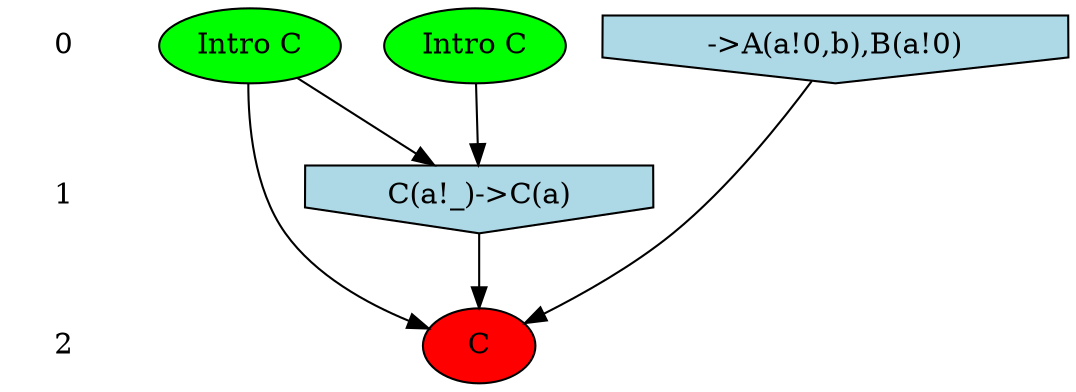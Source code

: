 /* Compression of 9 causal flows obtained in average at 3.093769E-01 t.u */
/* Compressed causal flows were: [11;10;9;7;6;5;3;2;1] */
digraph G{
 ranksep=.5 ; 
{ rank = same ; "0" [shape=plaintext] ; node_1 [label ="Intro C", style=filled,fillcolor=green] ;
node_2 [label ="Intro C", style=filled,fillcolor=green] ;
node_4 [label="->A(a!0,b),B(a!0)", shape=invhouse, style=filled, fillcolor = lightblue] ;
}
{ rank = same ; "1" [shape=plaintext] ; node_3 [label="C(a!_)->C(a)", shape=invhouse, style=filled, fillcolor = lightblue] ;
}
{ rank = same ; "2" [shape=plaintext] ; node_5 [label ="C", style=filled, fillcolor=red] ;
}
"0" -> "1" [style="invis"]; 
"1" -> "2" [style="invis"]; 
node_1 -> node_3
node_2 -> node_3
node_1 -> node_5
node_3 -> node_5
node_4 -> node_5
}
/*
 Dot generation time: 0.000000
*/